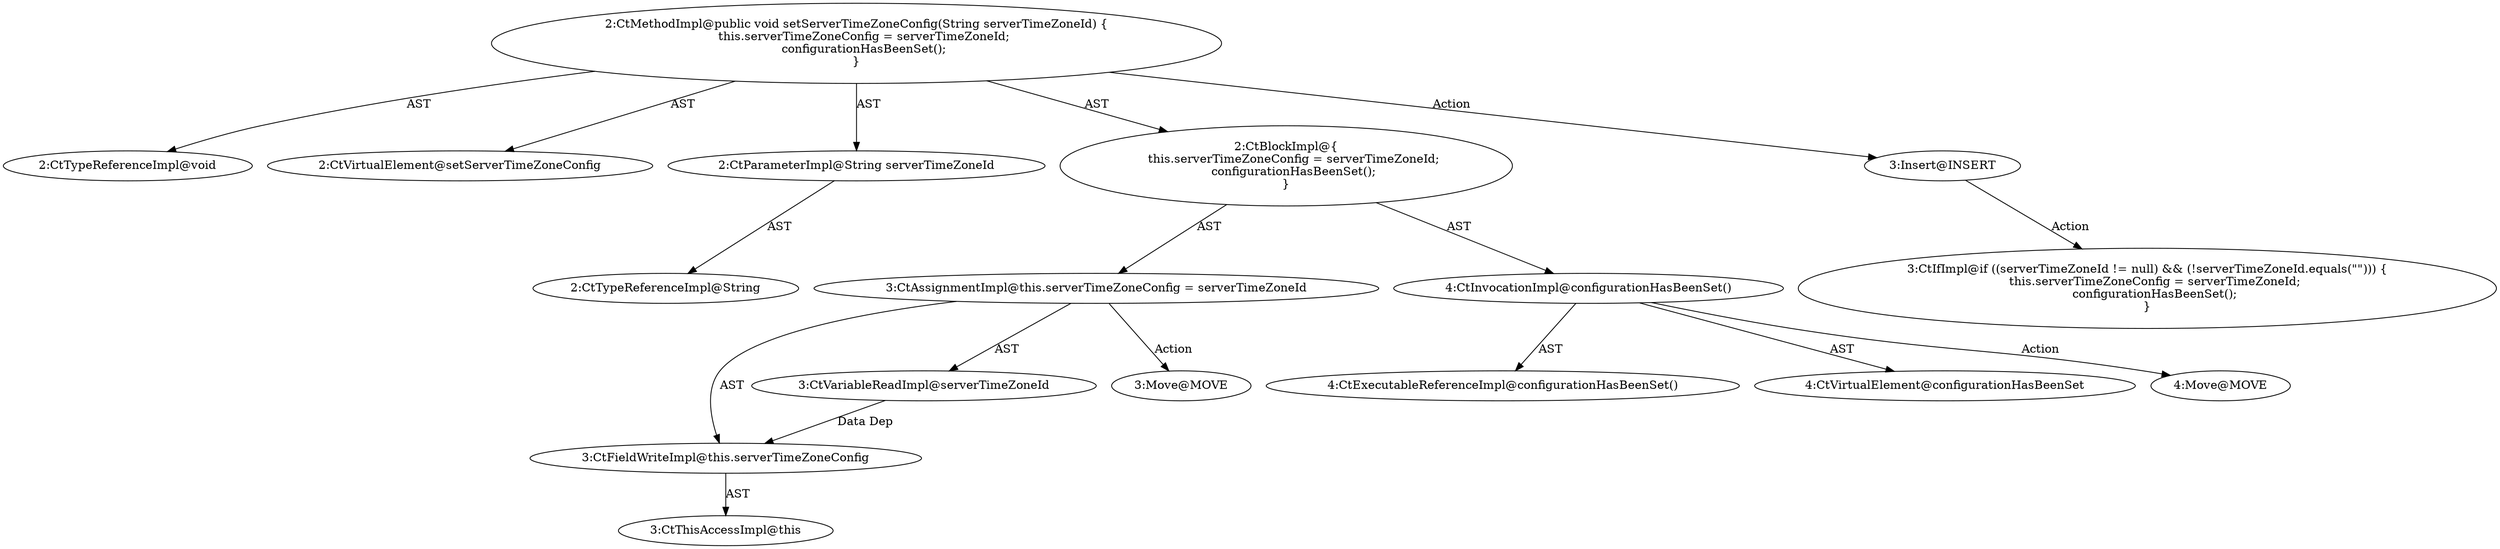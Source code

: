 digraph "setServerTimeZoneConfig#?,String" {
0 [label="2:CtTypeReferenceImpl@void" shape=ellipse]
1 [label="2:CtVirtualElement@setServerTimeZoneConfig" shape=ellipse]
2 [label="2:CtParameterImpl@String serverTimeZoneId" shape=ellipse]
3 [label="2:CtTypeReferenceImpl@String" shape=ellipse]
4 [label="3:CtFieldWriteImpl@this.serverTimeZoneConfig" shape=ellipse]
5 [label="3:CtThisAccessImpl@this" shape=ellipse]
6 [label="3:CtVariableReadImpl@serverTimeZoneId" shape=ellipse]
7 [label="3:CtAssignmentImpl@this.serverTimeZoneConfig = serverTimeZoneId" shape=ellipse]
8 [label="4:CtExecutableReferenceImpl@configurationHasBeenSet()" shape=ellipse]
9 [label="4:CtVirtualElement@configurationHasBeenSet" shape=ellipse]
10 [label="4:CtInvocationImpl@configurationHasBeenSet()" shape=ellipse]
11 [label="2:CtBlockImpl@\{
    this.serverTimeZoneConfig = serverTimeZoneId;
    configurationHasBeenSet();
\}" shape=ellipse]
12 [label="2:CtMethodImpl@public void setServerTimeZoneConfig(String serverTimeZoneId) \{
    this.serverTimeZoneConfig = serverTimeZoneId;
    configurationHasBeenSet();
\}" shape=ellipse]
13 [label="3:Insert@INSERT" shape=ellipse]
14 [label="3:CtIfImpl@if ((serverTimeZoneId != null) && (!serverTimeZoneId.equals(\"\"))) \{
    this.serverTimeZoneConfig = serverTimeZoneId;
    configurationHasBeenSet();
\}" shape=ellipse]
15 [label="3:Move@MOVE" shape=ellipse]
16 [label="4:Move@MOVE" shape=ellipse]
2 -> 3 [label="AST"];
4 -> 5 [label="AST"];
6 -> 4 [label="Data Dep"];
7 -> 4 [label="AST"];
7 -> 6 [label="AST"];
7 -> 15 [label="Action"];
10 -> 9 [label="AST"];
10 -> 8 [label="AST"];
10 -> 16 [label="Action"];
11 -> 7 [label="AST"];
11 -> 10 [label="AST"];
12 -> 1 [label="AST"];
12 -> 0 [label="AST"];
12 -> 2 [label="AST"];
12 -> 11 [label="AST"];
12 -> 13 [label="Action"];
13 -> 14 [label="Action"];
}